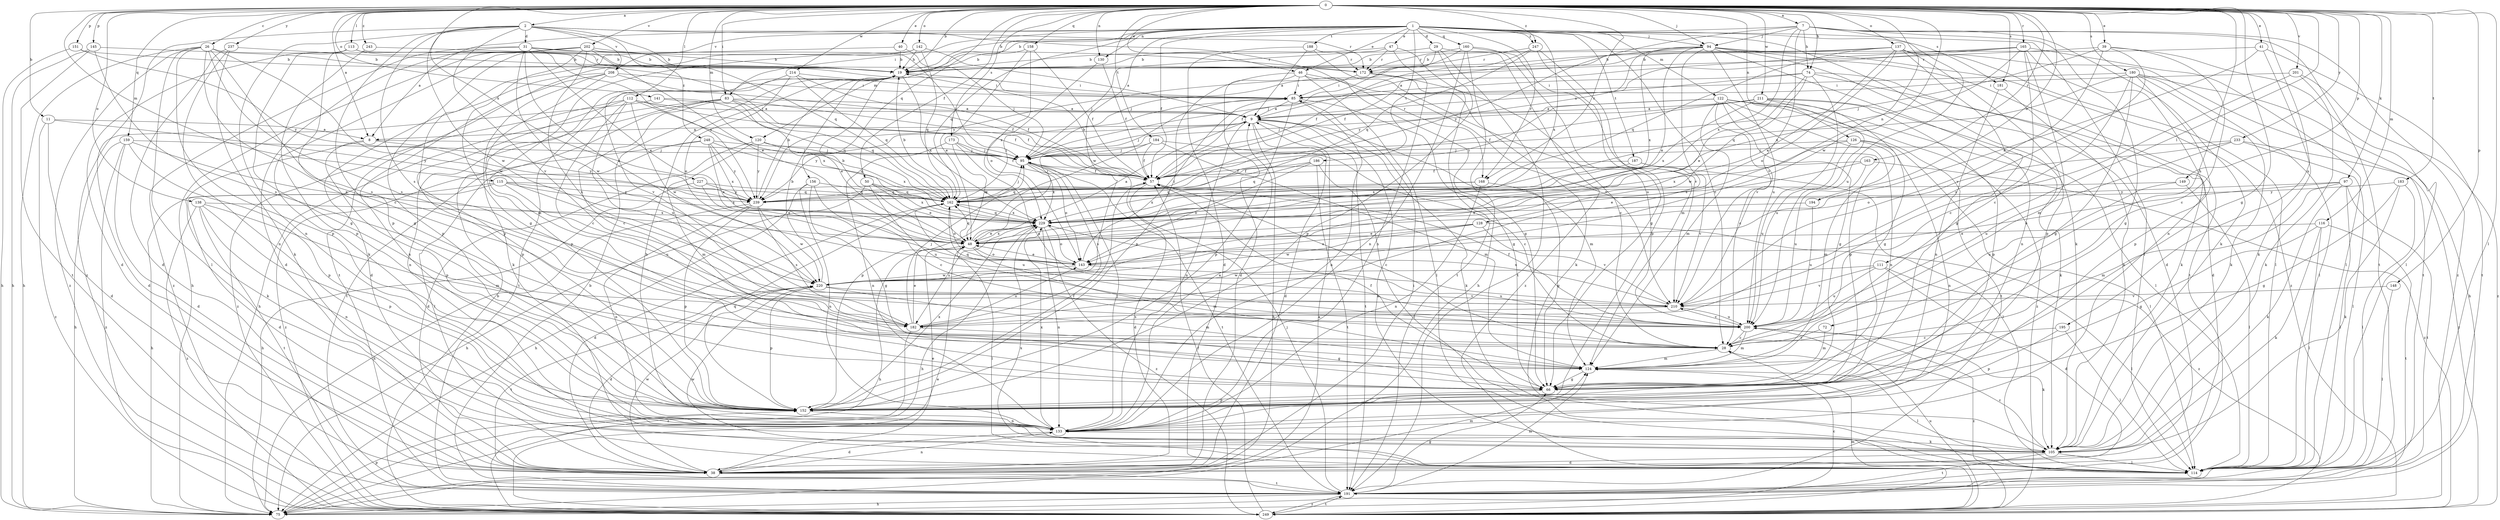 strict digraph  {
0;
1;
2;
7;
8;
9;
11;
19;
26;
28;
29;
31;
38;
39;
40;
41;
46;
47;
48;
50;
57;
66;
72;
74;
75;
83;
85;
94;
95;
97;
105;
111;
112;
113;
114;
115;
116;
120;
122;
124;
126;
128;
130;
133;
137;
138;
141;
142;
143;
145;
148;
149;
151;
152;
156;
158;
159;
160;
162;
163;
165;
168;
172;
173;
180;
181;
182;
183;
184;
186;
187;
188;
191;
194;
195;
200;
201;
202;
208;
210;
211;
214;
220;
227;
229;
233;
237;
239;
243;
247;
248;
249;
0 -> 2  [label=a];
0 -> 7  [label=a];
0 -> 8  [label=a];
0 -> 11  [label=b];
0 -> 19  [label=b];
0 -> 26  [label=c];
0 -> 39  [label=e];
0 -> 40  [label=e];
0 -> 41  [label=e];
0 -> 46  [label=e];
0 -> 50  [label=f];
0 -> 66  [label=g];
0 -> 72  [label=h];
0 -> 74  [label=h];
0 -> 83  [label=i];
0 -> 94  [label=j];
0 -> 97  [label=k];
0 -> 111  [label=l];
0 -> 112  [label=l];
0 -> 113  [label=l];
0 -> 114  [label=l];
0 -> 115  [label=m];
0 -> 116  [label=m];
0 -> 120  [label=m];
0 -> 126  [label=n];
0 -> 128  [label=n];
0 -> 130  [label=n];
0 -> 137  [label=o];
0 -> 138  [label=o];
0 -> 141  [label=o];
0 -> 142  [label=o];
0 -> 145  [label=p];
0 -> 148  [label=p];
0 -> 149  [label=p];
0 -> 151  [label=p];
0 -> 156  [label=q];
0 -> 158  [label=q];
0 -> 159  [label=q];
0 -> 163  [label=r];
0 -> 165  [label=r];
0 -> 168  [label=r];
0 -> 173  [label=s];
0 -> 180  [label=s];
0 -> 181  [label=s];
0 -> 183  [label=t];
0 -> 184  [label=t];
0 -> 194  [label=u];
0 -> 195  [label=u];
0 -> 201  [label=v];
0 -> 202  [label=v];
0 -> 211  [label=w];
0 -> 214  [label=w];
0 -> 220  [label=w];
0 -> 227  [label=x];
0 -> 233  [label=y];
0 -> 237  [label=y];
0 -> 243  [label=z];
0 -> 247  [label=z];
1 -> 8  [label=a];
1 -> 19  [label=b];
1 -> 28  [label=c];
1 -> 29  [label=d];
1 -> 46  [label=e];
1 -> 47  [label=e];
1 -> 57  [label=f];
1 -> 83  [label=i];
1 -> 94  [label=j];
1 -> 105  [label=k];
1 -> 114  [label=l];
1 -> 120  [label=m];
1 -> 122  [label=m];
1 -> 130  [label=n];
1 -> 160  [label=q];
1 -> 162  [label=q];
1 -> 168  [label=r];
1 -> 181  [label=s];
1 -> 186  [label=t];
1 -> 187  [label=t];
1 -> 188  [label=t];
1 -> 208  [label=v];
1 -> 220  [label=w];
1 -> 229  [label=x];
1 -> 247  [label=z];
2 -> 31  [label=d];
2 -> 133  [label=n];
2 -> 152  [label=p];
2 -> 162  [label=q];
2 -> 168  [label=r];
2 -> 172  [label=r];
2 -> 182  [label=s];
2 -> 208  [label=v];
2 -> 210  [label=v];
2 -> 220  [label=w];
2 -> 248  [label=z];
2 -> 249  [label=z];
7 -> 19  [label=b];
7 -> 74  [label=h];
7 -> 94  [label=j];
7 -> 105  [label=k];
7 -> 133  [label=n];
7 -> 191  [label=t];
7 -> 200  [label=u];
7 -> 210  [label=v];
7 -> 229  [label=x];
7 -> 239  [label=y];
7 -> 249  [label=z];
8 -> 95  [label=j];
8 -> 105  [label=k];
8 -> 152  [label=p];
8 -> 239  [label=y];
9 -> 8  [label=a];
9 -> 38  [label=d];
9 -> 75  [label=h];
9 -> 95  [label=j];
9 -> 105  [label=k];
9 -> 124  [label=m];
9 -> 133  [label=n];
9 -> 191  [label=t];
9 -> 239  [label=y];
11 -> 8  [label=a];
11 -> 38  [label=d];
11 -> 239  [label=y];
11 -> 249  [label=z];
19 -> 85  [label=i];
19 -> 191  [label=t];
19 -> 229  [label=x];
26 -> 28  [label=c];
26 -> 66  [label=g];
26 -> 75  [label=h];
26 -> 114  [label=l];
26 -> 152  [label=p];
26 -> 172  [label=r];
26 -> 182  [label=s];
26 -> 220  [label=w];
26 -> 249  [label=z];
28 -> 124  [label=m];
29 -> 19  [label=b];
29 -> 57  [label=f];
29 -> 152  [label=p];
29 -> 191  [label=t];
29 -> 249  [label=z];
31 -> 19  [label=b];
31 -> 38  [label=d];
31 -> 48  [label=e];
31 -> 143  [label=o];
31 -> 172  [label=r];
31 -> 220  [label=w];
31 -> 239  [label=y];
31 -> 249  [label=z];
38 -> 48  [label=e];
38 -> 85  [label=i];
38 -> 124  [label=m];
38 -> 133  [label=n];
38 -> 191  [label=t];
38 -> 220  [label=w];
39 -> 28  [label=c];
39 -> 95  [label=j];
39 -> 114  [label=l];
39 -> 172  [label=r];
39 -> 182  [label=s];
39 -> 210  [label=v];
40 -> 19  [label=b];
40 -> 95  [label=j];
40 -> 152  [label=p];
41 -> 19  [label=b];
41 -> 48  [label=e];
41 -> 105  [label=k];
41 -> 191  [label=t];
46 -> 38  [label=d];
46 -> 66  [label=g];
46 -> 85  [label=i];
46 -> 114  [label=l];
46 -> 152  [label=p];
46 -> 210  [label=v];
47 -> 19  [label=b];
47 -> 95  [label=j];
47 -> 133  [label=n];
47 -> 172  [label=r];
47 -> 191  [label=t];
48 -> 9  [label=a];
48 -> 19  [label=b];
48 -> 75  [label=h];
48 -> 85  [label=i];
48 -> 114  [label=l];
48 -> 124  [label=m];
48 -> 143  [label=o];
48 -> 162  [label=q];
48 -> 229  [label=x];
50 -> 48  [label=e];
50 -> 75  [label=h];
50 -> 162  [label=q];
50 -> 200  [label=u];
50 -> 229  [label=x];
57 -> 19  [label=b];
57 -> 28  [label=c];
57 -> 38  [label=d];
57 -> 162  [label=q];
66 -> 57  [label=f];
66 -> 152  [label=p];
72 -> 28  [label=c];
72 -> 124  [label=m];
74 -> 9  [label=a];
74 -> 38  [label=d];
74 -> 48  [label=e];
74 -> 85  [label=i];
74 -> 105  [label=k];
74 -> 210  [label=v];
74 -> 220  [label=w];
75 -> 9  [label=a];
75 -> 28  [label=c];
75 -> 152  [label=p];
83 -> 9  [label=a];
83 -> 28  [label=c];
83 -> 48  [label=e];
83 -> 57  [label=f];
83 -> 75  [label=h];
83 -> 133  [label=n];
83 -> 162  [label=q];
83 -> 191  [label=t];
85 -> 9  [label=a];
85 -> 66  [label=g];
85 -> 133  [label=n];
85 -> 152  [label=p];
94 -> 19  [label=b];
94 -> 38  [label=d];
94 -> 48  [label=e];
94 -> 57  [label=f];
94 -> 133  [label=n];
94 -> 182  [label=s];
94 -> 191  [label=t];
94 -> 200  [label=u];
94 -> 229  [label=x];
94 -> 239  [label=y];
94 -> 249  [label=z];
95 -> 57  [label=f];
95 -> 143  [label=o];
95 -> 182  [label=s];
95 -> 191  [label=t];
95 -> 229  [label=x];
97 -> 105  [label=k];
97 -> 114  [label=l];
97 -> 124  [label=m];
97 -> 143  [label=o];
97 -> 191  [label=t];
97 -> 239  [label=y];
105 -> 28  [label=c];
105 -> 38  [label=d];
105 -> 114  [label=l];
105 -> 191  [label=t];
111 -> 38  [label=d];
111 -> 114  [label=l];
111 -> 200  [label=u];
111 -> 210  [label=v];
111 -> 220  [label=w];
112 -> 9  [label=a];
112 -> 28  [label=c];
112 -> 57  [label=f];
112 -> 152  [label=p];
112 -> 200  [label=u];
112 -> 220  [label=w];
112 -> 229  [label=x];
112 -> 249  [label=z];
113 -> 19  [label=b];
113 -> 38  [label=d];
113 -> 66  [label=g];
113 -> 85  [label=i];
113 -> 95  [label=j];
113 -> 182  [label=s];
114 -> 9  [label=a];
114 -> 220  [label=w];
114 -> 229  [label=x];
115 -> 38  [label=d];
115 -> 75  [label=h];
115 -> 162  [label=q];
115 -> 200  [label=u];
115 -> 229  [label=x];
115 -> 239  [label=y];
116 -> 48  [label=e];
116 -> 66  [label=g];
116 -> 105  [label=k];
116 -> 114  [label=l];
116 -> 191  [label=t];
120 -> 38  [label=d];
120 -> 95  [label=j];
120 -> 124  [label=m];
120 -> 229  [label=x];
120 -> 239  [label=y];
122 -> 9  [label=a];
122 -> 28  [label=c];
122 -> 66  [label=g];
122 -> 105  [label=k];
122 -> 124  [label=m];
122 -> 133  [label=n];
122 -> 152  [label=p];
122 -> 191  [label=t];
122 -> 239  [label=y];
122 -> 249  [label=z];
124 -> 66  [label=g];
124 -> 114  [label=l];
126 -> 95  [label=j];
126 -> 114  [label=l];
126 -> 124  [label=m];
126 -> 133  [label=n];
126 -> 200  [label=u];
126 -> 229  [label=x];
128 -> 48  [label=e];
128 -> 143  [label=o];
128 -> 210  [label=v];
128 -> 220  [label=w];
128 -> 249  [label=z];
130 -> 57  [label=f];
130 -> 229  [label=x];
133 -> 9  [label=a];
133 -> 19  [label=b];
133 -> 38  [label=d];
133 -> 95  [label=j];
133 -> 105  [label=k];
133 -> 229  [label=x];
137 -> 19  [label=b];
137 -> 48  [label=e];
137 -> 66  [label=g];
137 -> 95  [label=j];
137 -> 114  [label=l];
137 -> 143  [label=o];
137 -> 152  [label=p];
137 -> 162  [label=q];
137 -> 191  [label=t];
138 -> 124  [label=m];
138 -> 133  [label=n];
138 -> 152  [label=p];
138 -> 191  [label=t];
138 -> 229  [label=x];
138 -> 249  [label=z];
141 -> 9  [label=a];
141 -> 38  [label=d];
141 -> 162  [label=q];
142 -> 9  [label=a];
142 -> 19  [label=b];
142 -> 124  [label=m];
142 -> 162  [label=q];
142 -> 191  [label=t];
143 -> 48  [label=e];
143 -> 85  [label=i];
143 -> 200  [label=u];
143 -> 220  [label=w];
145 -> 19  [label=b];
145 -> 75  [label=h];
145 -> 182  [label=s];
145 -> 191  [label=t];
148 -> 114  [label=l];
148 -> 210  [label=v];
149 -> 114  [label=l];
149 -> 200  [label=u];
149 -> 239  [label=y];
151 -> 19  [label=b];
151 -> 75  [label=h];
151 -> 239  [label=y];
152 -> 57  [label=f];
152 -> 133  [label=n];
152 -> 162  [label=q];
152 -> 229  [label=x];
156 -> 28  [label=c];
156 -> 66  [label=g];
156 -> 75  [label=h];
156 -> 133  [label=n];
156 -> 162  [label=q];
158 -> 19  [label=b];
158 -> 48  [label=e];
158 -> 57  [label=f];
158 -> 143  [label=o];
159 -> 38  [label=d];
159 -> 48  [label=e];
159 -> 75  [label=h];
159 -> 95  [label=j];
159 -> 152  [label=p];
159 -> 249  [label=z];
160 -> 66  [label=g];
160 -> 75  [label=h];
160 -> 133  [label=n];
160 -> 172  [label=r];
160 -> 210  [label=v];
160 -> 239  [label=y];
162 -> 19  [label=b];
162 -> 38  [label=d];
162 -> 85  [label=i];
162 -> 95  [label=j];
162 -> 143  [label=o];
162 -> 200  [label=u];
162 -> 229  [label=x];
163 -> 48  [label=e];
163 -> 57  [label=f];
163 -> 200  [label=u];
163 -> 249  [label=z];
165 -> 9  [label=a];
165 -> 19  [label=b];
165 -> 28  [label=c];
165 -> 66  [label=g];
165 -> 95  [label=j];
165 -> 114  [label=l];
165 -> 124  [label=m];
165 -> 229  [label=x];
168 -> 66  [label=g];
168 -> 133  [label=n];
168 -> 162  [label=q];
168 -> 229  [label=x];
172 -> 28  [label=c];
172 -> 85  [label=i];
172 -> 105  [label=k];
173 -> 48  [label=e];
173 -> 57  [label=f];
173 -> 95  [label=j];
173 -> 133  [label=n];
173 -> 200  [label=u];
180 -> 28  [label=c];
180 -> 66  [label=g];
180 -> 75  [label=h];
180 -> 85  [label=i];
180 -> 105  [label=k];
180 -> 114  [label=l];
180 -> 152  [label=p];
180 -> 162  [label=q];
181 -> 105  [label=k];
181 -> 133  [label=n];
182 -> 48  [label=e];
182 -> 66  [label=g];
182 -> 95  [label=j];
182 -> 143  [label=o];
182 -> 249  [label=z];
183 -> 66  [label=g];
183 -> 105  [label=k];
183 -> 114  [label=l];
183 -> 239  [label=y];
184 -> 28  [label=c];
184 -> 57  [label=f];
184 -> 95  [label=j];
184 -> 124  [label=m];
184 -> 152  [label=p];
186 -> 57  [label=f];
186 -> 114  [label=l];
186 -> 143  [label=o];
186 -> 162  [label=q];
186 -> 191  [label=t];
187 -> 57  [label=f];
187 -> 114  [label=l];
187 -> 210  [label=v];
187 -> 229  [label=x];
188 -> 9  [label=a];
188 -> 38  [label=d];
188 -> 172  [label=r];
188 -> 200  [label=u];
191 -> 19  [label=b];
191 -> 66  [label=g];
191 -> 75  [label=h];
191 -> 95  [label=j];
191 -> 124  [label=m];
191 -> 249  [label=z];
194 -> 200  [label=u];
194 -> 229  [label=x];
195 -> 28  [label=c];
195 -> 114  [label=l];
195 -> 152  [label=p];
200 -> 28  [label=c];
200 -> 57  [label=f];
200 -> 105  [label=k];
200 -> 124  [label=m];
200 -> 210  [label=v];
200 -> 249  [label=z];
201 -> 85  [label=i];
201 -> 105  [label=k];
201 -> 210  [label=v];
201 -> 249  [label=z];
202 -> 19  [label=b];
202 -> 48  [label=e];
202 -> 66  [label=g];
202 -> 75  [label=h];
202 -> 95  [label=j];
202 -> 105  [label=k];
202 -> 152  [label=p];
202 -> 182  [label=s];
208 -> 38  [label=d];
208 -> 57  [label=f];
208 -> 85  [label=i];
208 -> 105  [label=k];
208 -> 133  [label=n];
208 -> 152  [label=p];
210 -> 162  [label=q];
210 -> 182  [label=s];
210 -> 200  [label=u];
210 -> 229  [label=x];
211 -> 9  [label=a];
211 -> 57  [label=f];
211 -> 66  [label=g];
211 -> 95  [label=j];
211 -> 114  [label=l];
211 -> 152  [label=p];
211 -> 200  [label=u];
211 -> 229  [label=x];
214 -> 57  [label=f];
214 -> 85  [label=i];
214 -> 143  [label=o];
214 -> 162  [label=q];
214 -> 210  [label=v];
220 -> 19  [label=b];
220 -> 38  [label=d];
220 -> 124  [label=m];
220 -> 152  [label=p];
220 -> 191  [label=t];
220 -> 210  [label=v];
227 -> 48  [label=e];
227 -> 75  [label=h];
227 -> 162  [label=q];
227 -> 239  [label=y];
229 -> 48  [label=e];
229 -> 75  [label=h];
229 -> 133  [label=n];
229 -> 143  [label=o];
229 -> 162  [label=q];
229 -> 182  [label=s];
229 -> 249  [label=z];
233 -> 95  [label=j];
233 -> 114  [label=l];
233 -> 143  [label=o];
233 -> 200  [label=u];
233 -> 249  [label=z];
237 -> 19  [label=b];
237 -> 38  [label=d];
237 -> 105  [label=k];
237 -> 133  [label=n];
239 -> 19  [label=b];
239 -> 75  [label=h];
239 -> 133  [label=n];
239 -> 152  [label=p];
239 -> 182  [label=s];
239 -> 220  [label=w];
243 -> 19  [label=b];
243 -> 152  [label=p];
247 -> 57  [label=f];
247 -> 124  [label=m];
247 -> 152  [label=p];
247 -> 162  [label=q];
247 -> 172  [label=r];
248 -> 48  [label=e];
248 -> 95  [label=j];
248 -> 114  [label=l];
248 -> 162  [label=q];
248 -> 229  [label=x];
248 -> 239  [label=y];
248 -> 249  [label=z];
249 -> 19  [label=b];
249 -> 48  [label=e];
249 -> 57  [label=f];
249 -> 124  [label=m];
249 -> 191  [label=t];
249 -> 200  [label=u];
}
